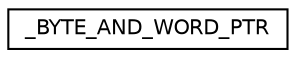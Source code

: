 digraph G
{
  edge [fontname="Helvetica",fontsize="10",labelfontname="Helvetica",labelfontsize="10"];
  node [fontname="Helvetica",fontsize="10",shape=record];
  rankdir="LR";
  Node1 [label="_BYTE_AND_WORD_PTR",height=0.2,width=0.4,color="black", fillcolor="white", style="filled",URL="$union___b_y_t_e___a_n_d___w_o_r_d___p_t_r.html"];
}
